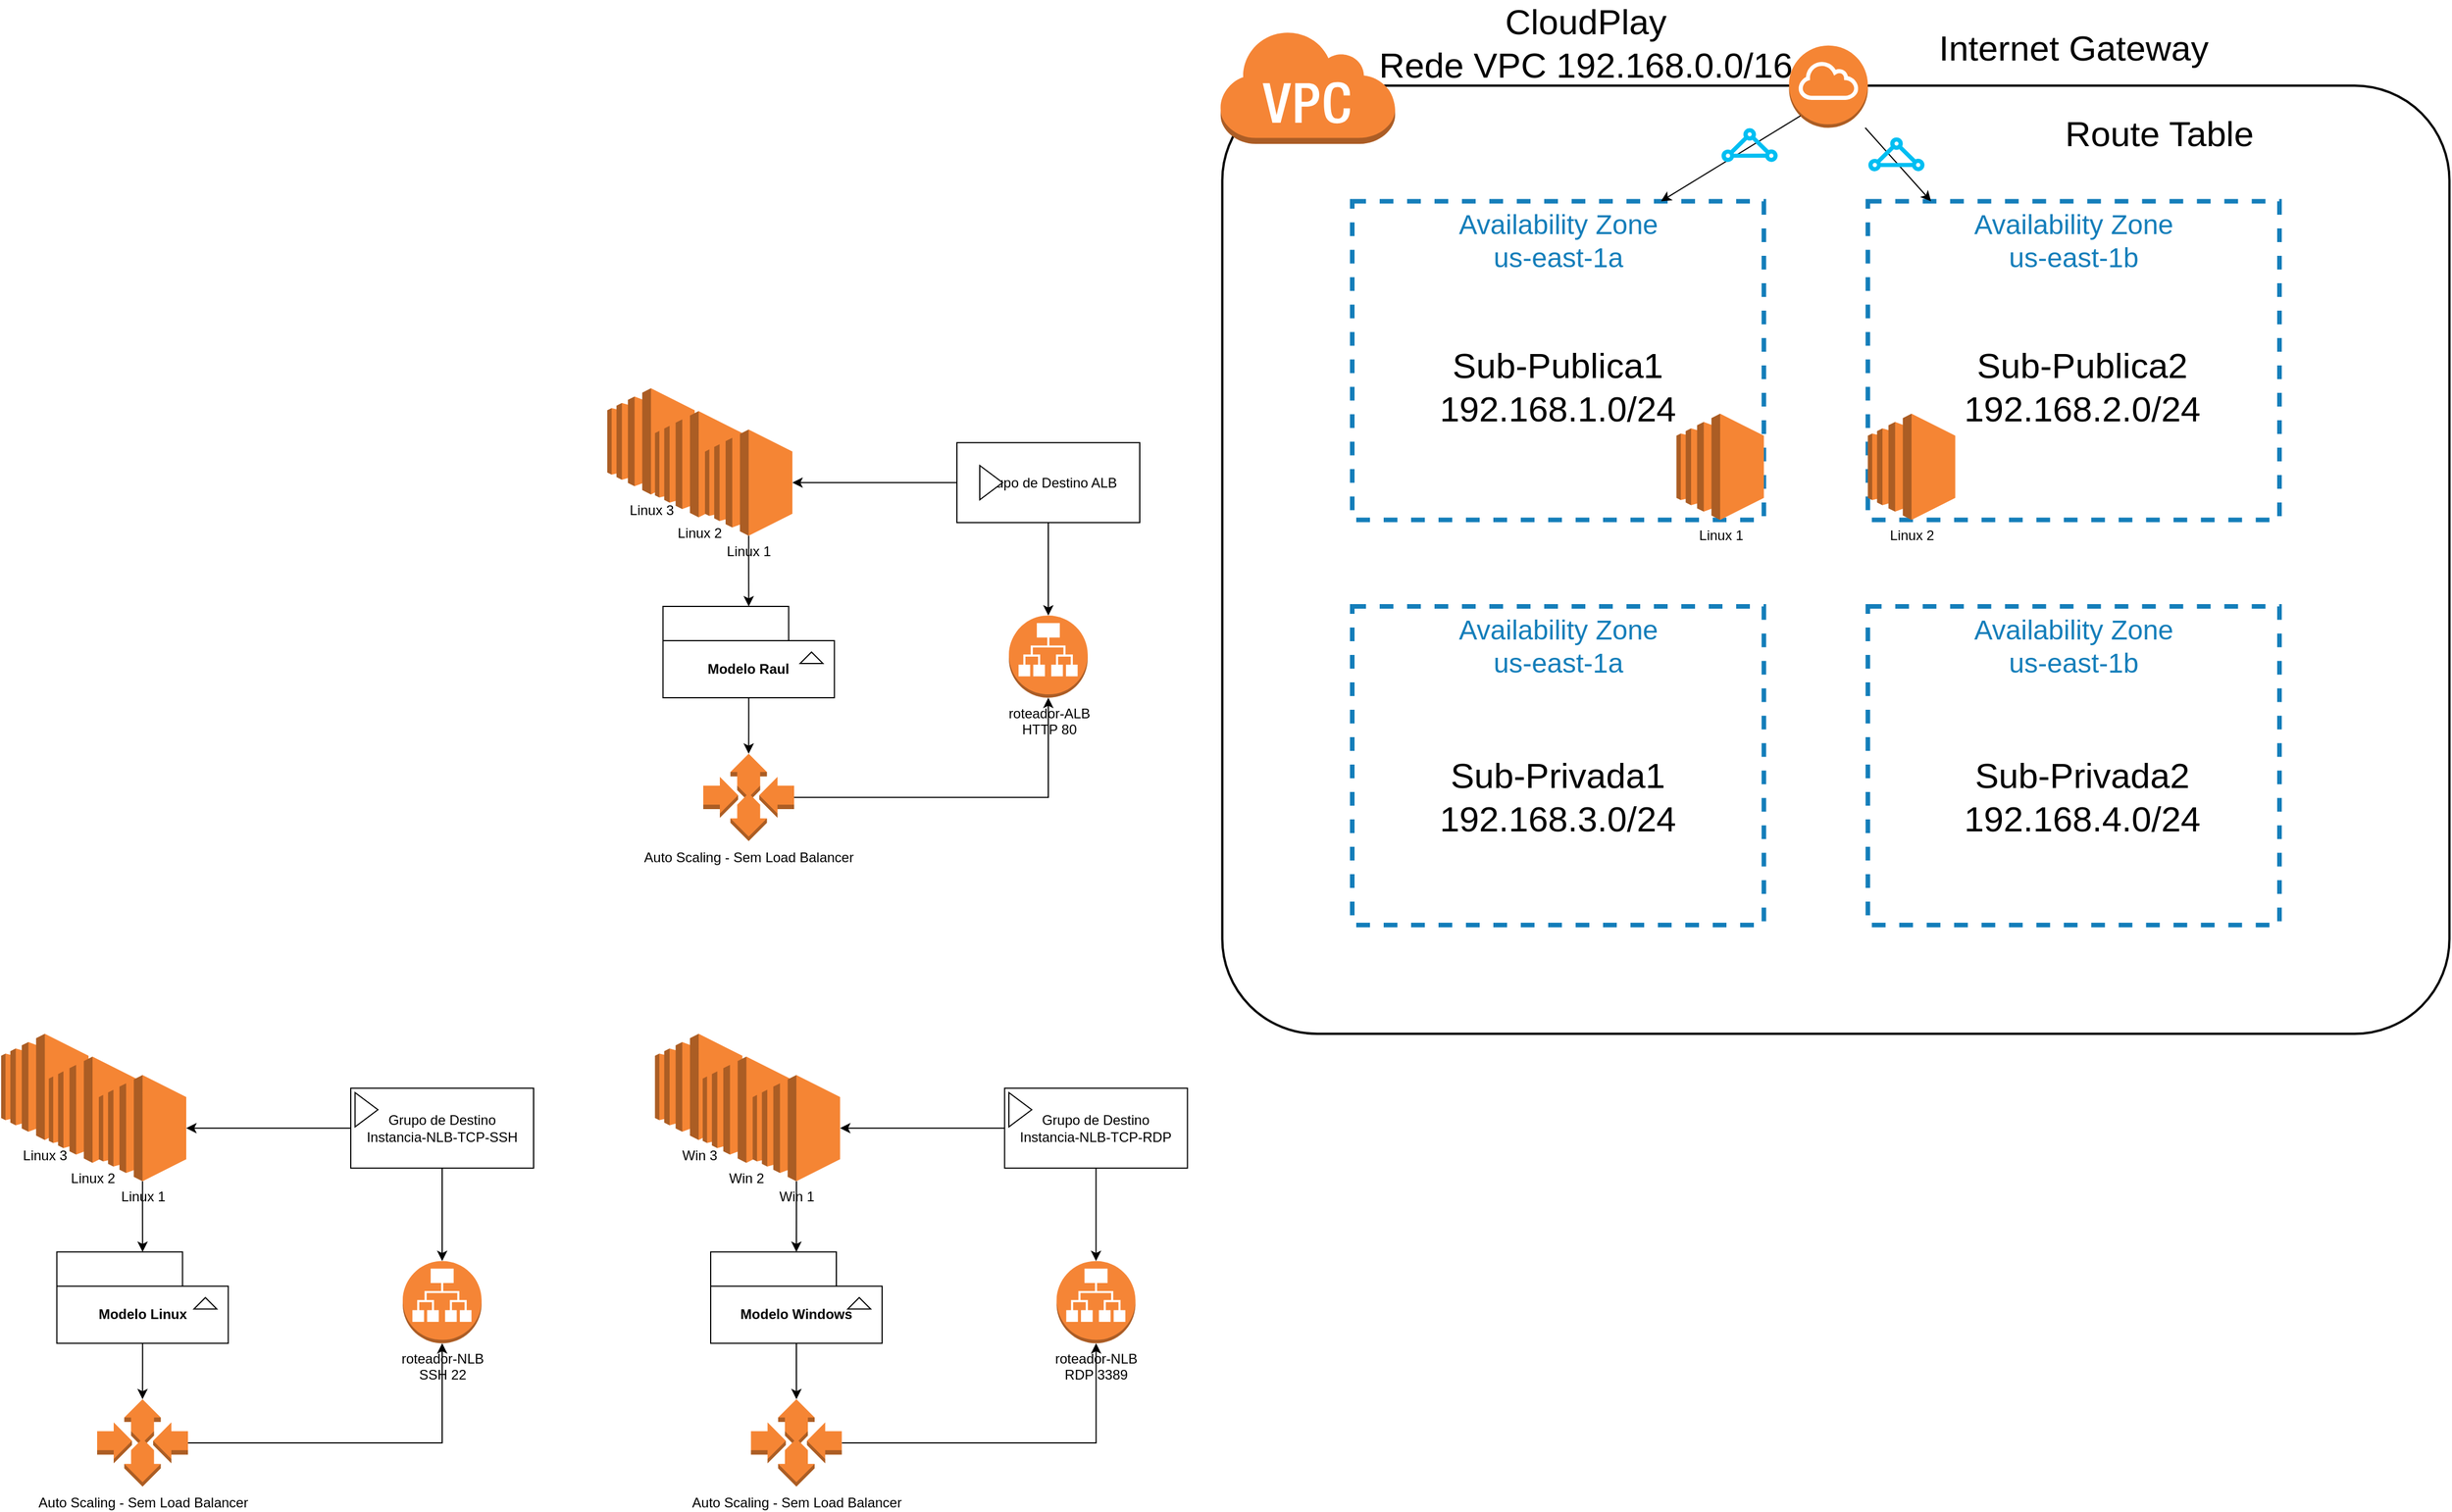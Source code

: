 <mxfile version="23.1.1" type="google">
  <diagram id="heLhh6eDOCZutDWhNLF7" name="Página-1">
    <mxGraphModel grid="1" page="1" gridSize="75" guides="1" tooltips="1" connect="1" arrows="1" fold="1" pageScale="1" pageWidth="900" pageHeight="1125" background="#ffffff" math="0" shadow="0">
      <root>
        <mxCell id="0" />
        <mxCell id="1" parent="0" />
        <mxCell id="I-5d3smstF4EnfyOr-Qn-20" value="Linux 3" style="outlineConnect=0;dashed=0;verticalLabelPosition=bottom;verticalAlign=top;align=center;html=1;shape=mxgraph.aws3.ec2;fillColor=#F58534;gradientColor=none;" vertex="1" parent="1">
          <mxGeometry x="64.5" y="450" width="76.5" height="93" as="geometry" />
        </mxCell>
        <mxCell id="I-5d3smstF4EnfyOr-Qn-19" value="Linux 2" style="outlineConnect=0;dashed=0;verticalLabelPosition=bottom;verticalAlign=top;align=center;html=1;shape=mxgraph.aws3.ec2;fillColor=#F58534;gradientColor=none;" vertex="1" parent="1">
          <mxGeometry x="106.25" y="470" width="76.5" height="93" as="geometry" />
        </mxCell>
        <mxCell id="cefcfb0c-024f-4132-9dc2-7ae5b4526b54" value="" style="rounded=1;arcSize=10;dashed=0;strokeColor=#000000;fillColor=none;gradientColor=none;strokeWidth=2;labelBackgroundColor=none;fontSize=33;fontColor=#000000;verticalAlign=top;" vertex="1" parent="1">
          <mxGeometry x="602.75" y="185" width="1074" height="830.25" as="geometry" />
        </mxCell>
        <mxCell id="cefcfb0c-024f-4132-9dc2-7ae5b4526b54-badge" value="" style="html=1;shape=mxgraph.aws3.virtual_private_cloud;fillColor=#F58536;" vertex="1" parent="1">
          <mxGeometry x="600" y="135.75" width="154" height="100.25" as="geometry" />
        </mxCell>
        <mxCell id="c41ejQlzHdZfGAoRQL87-6" value="Availability Zone&lt;br&gt;us-east-1a" style="fillColor=none;strokeColor=#147EBA;dashed=1;verticalAlign=top;fontStyle=0;fontColor=#147EBA;whiteSpace=wrap;html=1;fontSize=24;strokeWidth=4;" vertex="1" parent="1">
          <mxGeometry x="716.5" y="286.25" width="360.25" height="279" as="geometry" />
        </mxCell>
        <mxCell id="c41ejQlzHdZfGAoRQL87-7" value="Sub-Publica1&lt;br style=&quot;border-color: var(--border-color); padding: 0px; margin: 0px; font-size: 31px;&quot;&gt;&lt;span style=&quot;font-size: 31px;&quot;&gt;192.168.1.0/24&lt;/span&gt;" style="text;html=1;strokeColor=none;fillColor=none;align=center;verticalAlign=middle;whiteSpace=wrap;rounded=0;fontSize=31;" vertex="1" parent="1">
          <mxGeometry x="754" y="411.13" width="285.25" height="75" as="geometry" />
        </mxCell>
        <mxCell id="c41ejQlzHdZfGAoRQL87-10" value="Availability Zone&lt;br&gt;us-east-1a" style="fillColor=none;strokeColor=#147EBA;dashed=1;verticalAlign=top;fontStyle=0;fontColor=#147EBA;whiteSpace=wrap;html=1;fontSize=24;strokeWidth=4;" vertex="1" parent="1">
          <mxGeometry x="716.5" y="641" width="360.25" height="279" as="geometry" />
        </mxCell>
        <mxCell id="c41ejQlzHdZfGAoRQL87-13" value="Sub-Privada1&lt;br style=&quot;border-color: var(--border-color); padding: 0px; margin: 0px; font-size: 31px;&quot;&gt;&lt;span style=&quot;font-size: 31px;&quot;&gt;192.168.3.0/24&lt;/span&gt;" style="text;html=1;strokeColor=none;fillColor=none;align=center;verticalAlign=middle;whiteSpace=wrap;rounded=0;fontSize=31;" vertex="1" parent="1">
          <mxGeometry x="754" y="770" width="285.25" height="75" as="geometry" />
        </mxCell>
        <mxCell id="c41ejQlzHdZfGAoRQL87-14" value="Availability Zone&lt;br&gt;us-east-1b" style="fillColor=none;strokeColor=#147EBA;dashed=1;verticalAlign=top;fontStyle=0;fontColor=#147EBA;whiteSpace=wrap;html=1;fontSize=24;strokeWidth=4;" vertex="1" parent="1">
          <mxGeometry x="1167.75" y="286.25" width="360.25" height="279" as="geometry" />
        </mxCell>
        <mxCell id="c41ejQlzHdZfGAoRQL87-15" value="Sub-Publica2&lt;br style=&quot;border-color: var(--border-color); padding: 0px; margin: 0px; font-size: 31px;&quot;&gt;&lt;span style=&quot;font-size: 31px;&quot;&gt;192.168.2.0/24&lt;/span&gt;" style="text;html=1;strokeColor=none;fillColor=none;align=center;verticalAlign=middle;whiteSpace=wrap;rounded=0;fontSize=31;" vertex="1" parent="1">
          <mxGeometry x="1212.63" y="411.13" width="285.25" height="75" as="geometry" />
        </mxCell>
        <mxCell id="c41ejQlzHdZfGAoRQL87-16" value="Availability Zone&lt;br&gt;us-east-1b" style="fillColor=none;strokeColor=#147EBA;dashed=1;verticalAlign=top;fontStyle=0;fontColor=#147EBA;whiteSpace=wrap;html=1;fontSize=24;strokeWidth=4;" vertex="1" parent="1">
          <mxGeometry x="1167.75" y="641" width="360.25" height="279" as="geometry" />
        </mxCell>
        <mxCell id="c41ejQlzHdZfGAoRQL87-17" value="Sub-Privada2&lt;br style=&quot;border-color: var(--border-color); padding: 0px; margin: 0px; font-size: 31px;&quot;&gt;&lt;span style=&quot;font-size: 31px;&quot;&gt;192.168.4.0/24&lt;/span&gt;" style="text;html=1;strokeColor=none;fillColor=none;align=center;verticalAlign=middle;whiteSpace=wrap;rounded=0;fontSize=31;" vertex="1" parent="1">
          <mxGeometry x="1212.63" y="770" width="285.25" height="75" as="geometry" />
        </mxCell>
        <mxCell id="c41ejQlzHdZfGAoRQL87-18" value="CloudPlay&lt;br&gt;Rede VPC&amp;nbsp;&lt;span style=&quot;font-size: 31px;&quot;&gt;192.168.0.0/16&lt;/span&gt;" style="text;html=1;strokeColor=none;fillColor=none;align=center;verticalAlign=middle;whiteSpace=wrap;rounded=0;fontSize=31;" vertex="1" parent="1">
          <mxGeometry x="628.63" y="110" width="584" height="75" as="geometry" />
        </mxCell>
        <mxCell id="c41ejQlzHdZfGAoRQL87-20" value="" style="rounded=0;orthogonalLoop=1;jettySize=auto;html=1;" edge="1" parent="1" source="c41ejQlzHdZfGAoRQL87-19" target="c41ejQlzHdZfGAoRQL87-14">
          <mxGeometry relative="1" as="geometry" />
        </mxCell>
        <mxCell id="c41ejQlzHdZfGAoRQL87-19" value="" style="outlineConnect=0;dashed=0;verticalLabelPosition=bottom;verticalAlign=top;align=center;html=1;shape=mxgraph.aws3.internet_gateway;fillColor=#F58534;gradientColor=none;" vertex="1" parent="1">
          <mxGeometry x="1098.75" y="149.88" width="69" height="72" as="geometry" />
        </mxCell>
        <mxCell id="c41ejQlzHdZfGAoRQL87-21" value="" style="rounded=0;orthogonalLoop=1;jettySize=auto;html=1;entryX=0.75;entryY=0;entryDx=0;entryDy=0;exitX=0.145;exitY=0.855;exitDx=0;exitDy=0;exitPerimeter=0;" edge="1" parent="1" source="c41ejQlzHdZfGAoRQL87-19" target="c41ejQlzHdZfGAoRQL87-6">
          <mxGeometry relative="1" as="geometry">
            <mxPoint x="1277.75" y="297.25" as="sourcePoint" />
            <mxPoint x="1422.75" y="361.25" as="targetPoint" />
          </mxGeometry>
        </mxCell>
        <mxCell id="c41ejQlzHdZfGAoRQL87-22" value="" style="verticalLabelPosition=bottom;html=1;verticalAlign=top;align=center;strokeColor=none;fillColor=#00BEF2;shape=mxgraph.azure.express_route;pointerEvents=1;" vertex="1" parent="1">
          <mxGeometry x="1167.75" y="230" width="50" height="30" as="geometry" />
        </mxCell>
        <mxCell id="c41ejQlzHdZfGAoRQL87-23" value="Internet Gateway" style="text;html=1;strokeColor=none;fillColor=none;align=center;verticalAlign=middle;whiteSpace=wrap;rounded=0;fontSize=31;" vertex="1" parent="1">
          <mxGeometry x="1205.88" y="119.13" width="284" height="65.87" as="geometry" />
        </mxCell>
        <mxCell id="c41ejQlzHdZfGAoRQL87-24" value="Route Table" style="text;html=1;strokeColor=none;fillColor=none;align=center;verticalAlign=middle;whiteSpace=wrap;rounded=0;fontSize=31;" vertex="1" parent="1">
          <mxGeometry x="1280.88" y="194.13" width="284" height="65.87" as="geometry" />
        </mxCell>
        <mxCell id="c41ejQlzHdZfGAoRQL87-25" value="" style="verticalLabelPosition=bottom;html=1;verticalAlign=top;align=center;strokeColor=none;fillColor=#00BEF2;shape=mxgraph.azure.express_route;pointerEvents=1;" vertex="1" parent="1">
          <mxGeometry x="1039.25" y="221.88" width="50" height="30" as="geometry" />
        </mxCell>
        <mxCell id="I-5d3smstF4EnfyOr-Qn-2" value="Linux 2" style="outlineConnect=0;dashed=0;verticalLabelPosition=bottom;verticalAlign=top;align=center;html=1;shape=mxgraph.aws3.ec2;fillColor=#F58534;gradientColor=none;" vertex="1" parent="1">
          <mxGeometry x="1167.75" y="472.25" width="76.5" height="93" as="geometry" />
        </mxCell>
        <mxCell id="I-5d3smstF4EnfyOr-Qn-3" value="Linux 1" style="outlineConnect=0;dashed=0;verticalLabelPosition=bottom;verticalAlign=top;align=center;html=1;shape=mxgraph.aws3.ec2;fillColor=#F58534;gradientColor=none;" vertex="1" parent="1">
          <mxGeometry x="1000.25" y="472.25" width="76.5" height="93" as="geometry" />
        </mxCell>
        <mxCell id="I-5d3smstF4EnfyOr-Qn-7" value="" style="edgeStyle=orthogonalEdgeStyle;rounded=0;orthogonalLoop=1;jettySize=auto;html=1;" edge="1" parent="1" source="I-5d3smstF4EnfyOr-Qn-4" target="I-5d3smstF4EnfyOr-Qn-5">
          <mxGeometry relative="1" as="geometry" />
        </mxCell>
        <mxCell id="I-5d3smstF4EnfyOr-Qn-4" value="Linux 1" style="outlineConnect=0;dashed=0;verticalLabelPosition=bottom;verticalAlign=top;align=center;html=1;shape=mxgraph.aws3.ec2;fillColor=#F58534;gradientColor=none;" vertex="1" parent="1">
          <mxGeometry x="150" y="486.13" width="76.5" height="93" as="geometry" />
        </mxCell>
        <mxCell id="I-5d3smstF4EnfyOr-Qn-9" value="" style="edgeStyle=orthogonalEdgeStyle;rounded=0;orthogonalLoop=1;jettySize=auto;html=1;" edge="1" parent="1" source="I-5d3smstF4EnfyOr-Qn-5" target="I-5d3smstF4EnfyOr-Qn-8">
          <mxGeometry relative="1" as="geometry" />
        </mxCell>
        <mxCell id="I-5d3smstF4EnfyOr-Qn-5" value="Modelo Raul" style="shape=folder;fontStyle=1;tabWidth=110;tabHeight=30;tabPosition=left;html=1;boundedLbl=1;folderSymbol=triangle;whiteSpace=wrap;" vertex="1" parent="1">
          <mxGeometry x="113.25" y="641" width="150" height="80" as="geometry" />
        </mxCell>
        <mxCell id="I-5d3smstF4EnfyOr-Qn-17" style="edgeStyle=orthogonalEdgeStyle;rounded=0;orthogonalLoop=1;jettySize=auto;html=1;" edge="1" parent="1" source="I-5d3smstF4EnfyOr-Qn-8" target="I-5d3smstF4EnfyOr-Qn-10">
          <mxGeometry relative="1" as="geometry" />
        </mxCell>
        <mxCell id="I-5d3smstF4EnfyOr-Qn-8" value="Auto Scaling - Sem Load Balancer" style="outlineConnect=0;dashed=0;verticalLabelPosition=bottom;verticalAlign=top;align=center;html=1;shape=mxgraph.aws3.auto_scaling;fillColor=#F58534;gradientColor=none;" vertex="1" parent="1">
          <mxGeometry x="148.5" y="770" width="79.5" height="76.5" as="geometry" />
        </mxCell>
        <mxCell id="I-5d3smstF4EnfyOr-Qn-10" value="roteador-ALB&lt;br&gt;HTTP 80" style="outlineConnect=0;dashed=0;verticalLabelPosition=bottom;verticalAlign=top;align=center;html=1;shape=mxgraph.aws3.application_load_balancer;fillColor=#F58536;gradientColor=none;" vertex="1" parent="1">
          <mxGeometry x="416" y="649" width="69" height="72" as="geometry" />
        </mxCell>
        <mxCell id="I-5d3smstF4EnfyOr-Qn-13" value="" style="edgeStyle=orthogonalEdgeStyle;rounded=0;orthogonalLoop=1;jettySize=auto;html=1;" edge="1" parent="1" source="I-5d3smstF4EnfyOr-Qn-11" target="I-5d3smstF4EnfyOr-Qn-10">
          <mxGeometry relative="1" as="geometry" />
        </mxCell>
        <mxCell id="I-5d3smstF4EnfyOr-Qn-11" value="Grupo de Destino ALB" style="html=1;whiteSpace=wrap;container=1;recursiveResize=0;collapsible=0;" vertex="1" parent="1">
          <mxGeometry x="370.5" y="497.63" width="160" height="70" as="geometry" />
        </mxCell>
        <mxCell id="I-5d3smstF4EnfyOr-Qn-12" value="" style="triangle;html=1;whiteSpace=wrap;" vertex="1" parent="I-5d3smstF4EnfyOr-Qn-11">
          <mxGeometry x="20" y="20" width="20" height="30" as="geometry" />
        </mxCell>
        <mxCell id="I-5d3smstF4EnfyOr-Qn-16" style="edgeStyle=orthogonalEdgeStyle;rounded=0;orthogonalLoop=1;jettySize=auto;html=1;entryX=1;entryY=0.5;entryDx=0;entryDy=0;entryPerimeter=0;" edge="1" parent="1" source="I-5d3smstF4EnfyOr-Qn-11" target="I-5d3smstF4EnfyOr-Qn-4">
          <mxGeometry relative="1" as="geometry" />
        </mxCell>
        <mxCell id="I-5d3smstF4EnfyOr-Qn-34" value="Win 3" style="outlineConnect=0;dashed=0;verticalLabelPosition=bottom;verticalAlign=top;align=center;html=1;shape=mxgraph.aws3.ec2;fillColor=#F58534;gradientColor=none;" vertex="1" parent="1">
          <mxGeometry x="106.25" y="1015.25" width="76.5" height="93" as="geometry" />
        </mxCell>
        <mxCell id="I-5d3smstF4EnfyOr-Qn-35" value="Win 2" style="outlineConnect=0;dashed=0;verticalLabelPosition=bottom;verticalAlign=top;align=center;html=1;shape=mxgraph.aws3.ec2;fillColor=#F58534;gradientColor=none;" vertex="1" parent="1">
          <mxGeometry x="148" y="1035.25" width="76.5" height="93" as="geometry" />
        </mxCell>
        <mxCell id="I-5d3smstF4EnfyOr-Qn-36" value="" style="edgeStyle=orthogonalEdgeStyle;rounded=0;orthogonalLoop=1;jettySize=auto;html=1;" edge="1" parent="1" source="I-5d3smstF4EnfyOr-Qn-37" target="I-5d3smstF4EnfyOr-Qn-39">
          <mxGeometry relative="1" as="geometry" />
        </mxCell>
        <mxCell id="I-5d3smstF4EnfyOr-Qn-37" value="Win 1" style="outlineConnect=0;dashed=0;verticalLabelPosition=bottom;verticalAlign=top;align=center;html=1;shape=mxgraph.aws3.ec2;fillColor=#F58534;gradientColor=none;" vertex="1" parent="1">
          <mxGeometry x="191.75" y="1051.38" width="76.5" height="93" as="geometry" />
        </mxCell>
        <mxCell id="I-5d3smstF4EnfyOr-Qn-38" value="" style="edgeStyle=orthogonalEdgeStyle;rounded=0;orthogonalLoop=1;jettySize=auto;html=1;" edge="1" parent="1" source="I-5d3smstF4EnfyOr-Qn-39" target="I-5d3smstF4EnfyOr-Qn-41">
          <mxGeometry relative="1" as="geometry" />
        </mxCell>
        <mxCell id="I-5d3smstF4EnfyOr-Qn-39" value="Modelo Windows" style="shape=folder;fontStyle=1;tabWidth=110;tabHeight=30;tabPosition=left;html=1;boundedLbl=1;folderSymbol=triangle;whiteSpace=wrap;" vertex="1" parent="1">
          <mxGeometry x="155" y="1206.25" width="150" height="80" as="geometry" />
        </mxCell>
        <mxCell id="I-5d3smstF4EnfyOr-Qn-40" style="edgeStyle=orthogonalEdgeStyle;rounded=0;orthogonalLoop=1;jettySize=auto;html=1;" edge="1" parent="1" source="I-5d3smstF4EnfyOr-Qn-41" target="I-5d3smstF4EnfyOr-Qn-42">
          <mxGeometry relative="1" as="geometry" />
        </mxCell>
        <mxCell id="I-5d3smstF4EnfyOr-Qn-41" value="Auto Scaling - Sem Load Balancer" style="outlineConnect=0;dashed=0;verticalLabelPosition=bottom;verticalAlign=top;align=center;html=1;shape=mxgraph.aws3.auto_scaling;fillColor=#F58534;gradientColor=none;" vertex="1" parent="1">
          <mxGeometry x="190.25" y="1335.25" width="79.5" height="76.5" as="geometry" />
        </mxCell>
        <mxCell id="I-5d3smstF4EnfyOr-Qn-42" value="roteador-NLB&lt;br&gt;RDP 3389" style="outlineConnect=0;dashed=0;verticalLabelPosition=bottom;verticalAlign=top;align=center;html=1;shape=mxgraph.aws3.application_load_balancer;fillColor=#F58536;gradientColor=none;" vertex="1" parent="1">
          <mxGeometry x="457.75" y="1214.25" width="69" height="72" as="geometry" />
        </mxCell>
        <mxCell id="I-5d3smstF4EnfyOr-Qn-43" value="" style="edgeStyle=orthogonalEdgeStyle;rounded=0;orthogonalLoop=1;jettySize=auto;html=1;" edge="1" parent="1" source="I-5d3smstF4EnfyOr-Qn-44" target="I-5d3smstF4EnfyOr-Qn-42">
          <mxGeometry relative="1" as="geometry" />
        </mxCell>
        <mxCell id="I-5d3smstF4EnfyOr-Qn-44" value="Grupo de Destino &lt;br&gt;Instancia-NLB-TCP-RDP" style="html=1;whiteSpace=wrap;container=1;recursiveResize=0;collapsible=0;" vertex="1" parent="1">
          <mxGeometry x="412.25" y="1062.88" width="160" height="70" as="geometry" />
        </mxCell>
        <mxCell id="I-5d3smstF4EnfyOr-Qn-45" value="" style="triangle;html=1;whiteSpace=wrap;" vertex="1" parent="I-5d3smstF4EnfyOr-Qn-44">
          <mxGeometry x="3.75" y="3.87" width="20" height="30" as="geometry" />
        </mxCell>
        <mxCell id="I-5d3smstF4EnfyOr-Qn-46" style="edgeStyle=orthogonalEdgeStyle;rounded=0;orthogonalLoop=1;jettySize=auto;html=1;entryX=1;entryY=0.5;entryDx=0;entryDy=0;entryPerimeter=0;" edge="1" parent="1" source="I-5d3smstF4EnfyOr-Qn-44" target="I-5d3smstF4EnfyOr-Qn-37">
          <mxGeometry relative="1" as="geometry" />
        </mxCell>
        <mxCell id="I-5d3smstF4EnfyOr-Qn-60" value="Linux 3" style="outlineConnect=0;dashed=0;verticalLabelPosition=bottom;verticalAlign=top;align=center;html=1;shape=mxgraph.aws3.ec2;fillColor=#F58534;gradientColor=none;" vertex="1" parent="1">
          <mxGeometry x="-466" y="1015.25" width="76.5" height="93" as="geometry" />
        </mxCell>
        <mxCell id="I-5d3smstF4EnfyOr-Qn-61" value="Linux 2" style="outlineConnect=0;dashed=0;verticalLabelPosition=bottom;verticalAlign=top;align=center;html=1;shape=mxgraph.aws3.ec2;fillColor=#F58534;gradientColor=none;" vertex="1" parent="1">
          <mxGeometry x="-424.25" y="1035.25" width="76.5" height="93" as="geometry" />
        </mxCell>
        <mxCell id="I-5d3smstF4EnfyOr-Qn-62" value="" style="edgeStyle=orthogonalEdgeStyle;rounded=0;orthogonalLoop=1;jettySize=auto;html=1;" edge="1" parent="1" source="I-5d3smstF4EnfyOr-Qn-63" target="I-5d3smstF4EnfyOr-Qn-65">
          <mxGeometry relative="1" as="geometry" />
        </mxCell>
        <mxCell id="I-5d3smstF4EnfyOr-Qn-63" value="Linux 1" style="outlineConnect=0;dashed=0;verticalLabelPosition=bottom;verticalAlign=top;align=center;html=1;shape=mxgraph.aws3.ec2;fillColor=#F58534;gradientColor=none;" vertex="1" parent="1">
          <mxGeometry x="-380.5" y="1051.38" width="76.5" height="93" as="geometry" />
        </mxCell>
        <mxCell id="I-5d3smstF4EnfyOr-Qn-64" value="" style="edgeStyle=orthogonalEdgeStyle;rounded=0;orthogonalLoop=1;jettySize=auto;html=1;" edge="1" parent="1" source="I-5d3smstF4EnfyOr-Qn-65" target="I-5d3smstF4EnfyOr-Qn-67">
          <mxGeometry relative="1" as="geometry" />
        </mxCell>
        <mxCell id="I-5d3smstF4EnfyOr-Qn-65" value="Modelo Linux" style="shape=folder;fontStyle=1;tabWidth=110;tabHeight=30;tabPosition=left;html=1;boundedLbl=1;folderSymbol=triangle;whiteSpace=wrap;" vertex="1" parent="1">
          <mxGeometry x="-417.25" y="1206.25" width="150" height="80" as="geometry" />
        </mxCell>
        <mxCell id="I-5d3smstF4EnfyOr-Qn-66" style="edgeStyle=orthogonalEdgeStyle;rounded=0;orthogonalLoop=1;jettySize=auto;html=1;" edge="1" parent="1" source="I-5d3smstF4EnfyOr-Qn-67" target="I-5d3smstF4EnfyOr-Qn-68">
          <mxGeometry relative="1" as="geometry" />
        </mxCell>
        <mxCell id="I-5d3smstF4EnfyOr-Qn-67" value="Auto Scaling - Sem Load Balancer" style="outlineConnect=0;dashed=0;verticalLabelPosition=bottom;verticalAlign=top;align=center;html=1;shape=mxgraph.aws3.auto_scaling;fillColor=#F58534;gradientColor=none;" vertex="1" parent="1">
          <mxGeometry x="-382" y="1335.25" width="79.5" height="76.5" as="geometry" />
        </mxCell>
        <mxCell id="I-5d3smstF4EnfyOr-Qn-68" value="roteador-NLB&lt;br&gt;SSH 22" style="outlineConnect=0;dashed=0;verticalLabelPosition=bottom;verticalAlign=top;align=center;html=1;shape=mxgraph.aws3.application_load_balancer;fillColor=#F58536;gradientColor=none;" vertex="1" parent="1">
          <mxGeometry x="-114.5" y="1214.25" width="69" height="72" as="geometry" />
        </mxCell>
        <mxCell id="I-5d3smstF4EnfyOr-Qn-69" value="" style="edgeStyle=orthogonalEdgeStyle;rounded=0;orthogonalLoop=1;jettySize=auto;html=1;" edge="1" parent="1" source="I-5d3smstF4EnfyOr-Qn-70" target="I-5d3smstF4EnfyOr-Qn-68">
          <mxGeometry relative="1" as="geometry" />
        </mxCell>
        <mxCell id="I-5d3smstF4EnfyOr-Qn-70" value="Grupo de Destino &lt;br&gt;Instancia-NLB-TCP-SSH" style="html=1;whiteSpace=wrap;container=1;recursiveResize=0;collapsible=0;" vertex="1" parent="1">
          <mxGeometry x="-160" y="1062.88" width="160" height="70" as="geometry" />
        </mxCell>
        <mxCell id="I-5d3smstF4EnfyOr-Qn-71" value="" style="triangle;html=1;whiteSpace=wrap;" vertex="1" parent="I-5d3smstF4EnfyOr-Qn-70">
          <mxGeometry x="3.75" y="3.87" width="20" height="30" as="geometry" />
        </mxCell>
        <mxCell id="I-5d3smstF4EnfyOr-Qn-72" style="edgeStyle=orthogonalEdgeStyle;rounded=0;orthogonalLoop=1;jettySize=auto;html=1;entryX=1;entryY=0.5;entryDx=0;entryDy=0;entryPerimeter=0;" edge="1" parent="1" source="I-5d3smstF4EnfyOr-Qn-70" target="I-5d3smstF4EnfyOr-Qn-63">
          <mxGeometry relative="1" as="geometry" />
        </mxCell>
      </root>
    </mxGraphModel>
  </diagram>
</mxfile>
